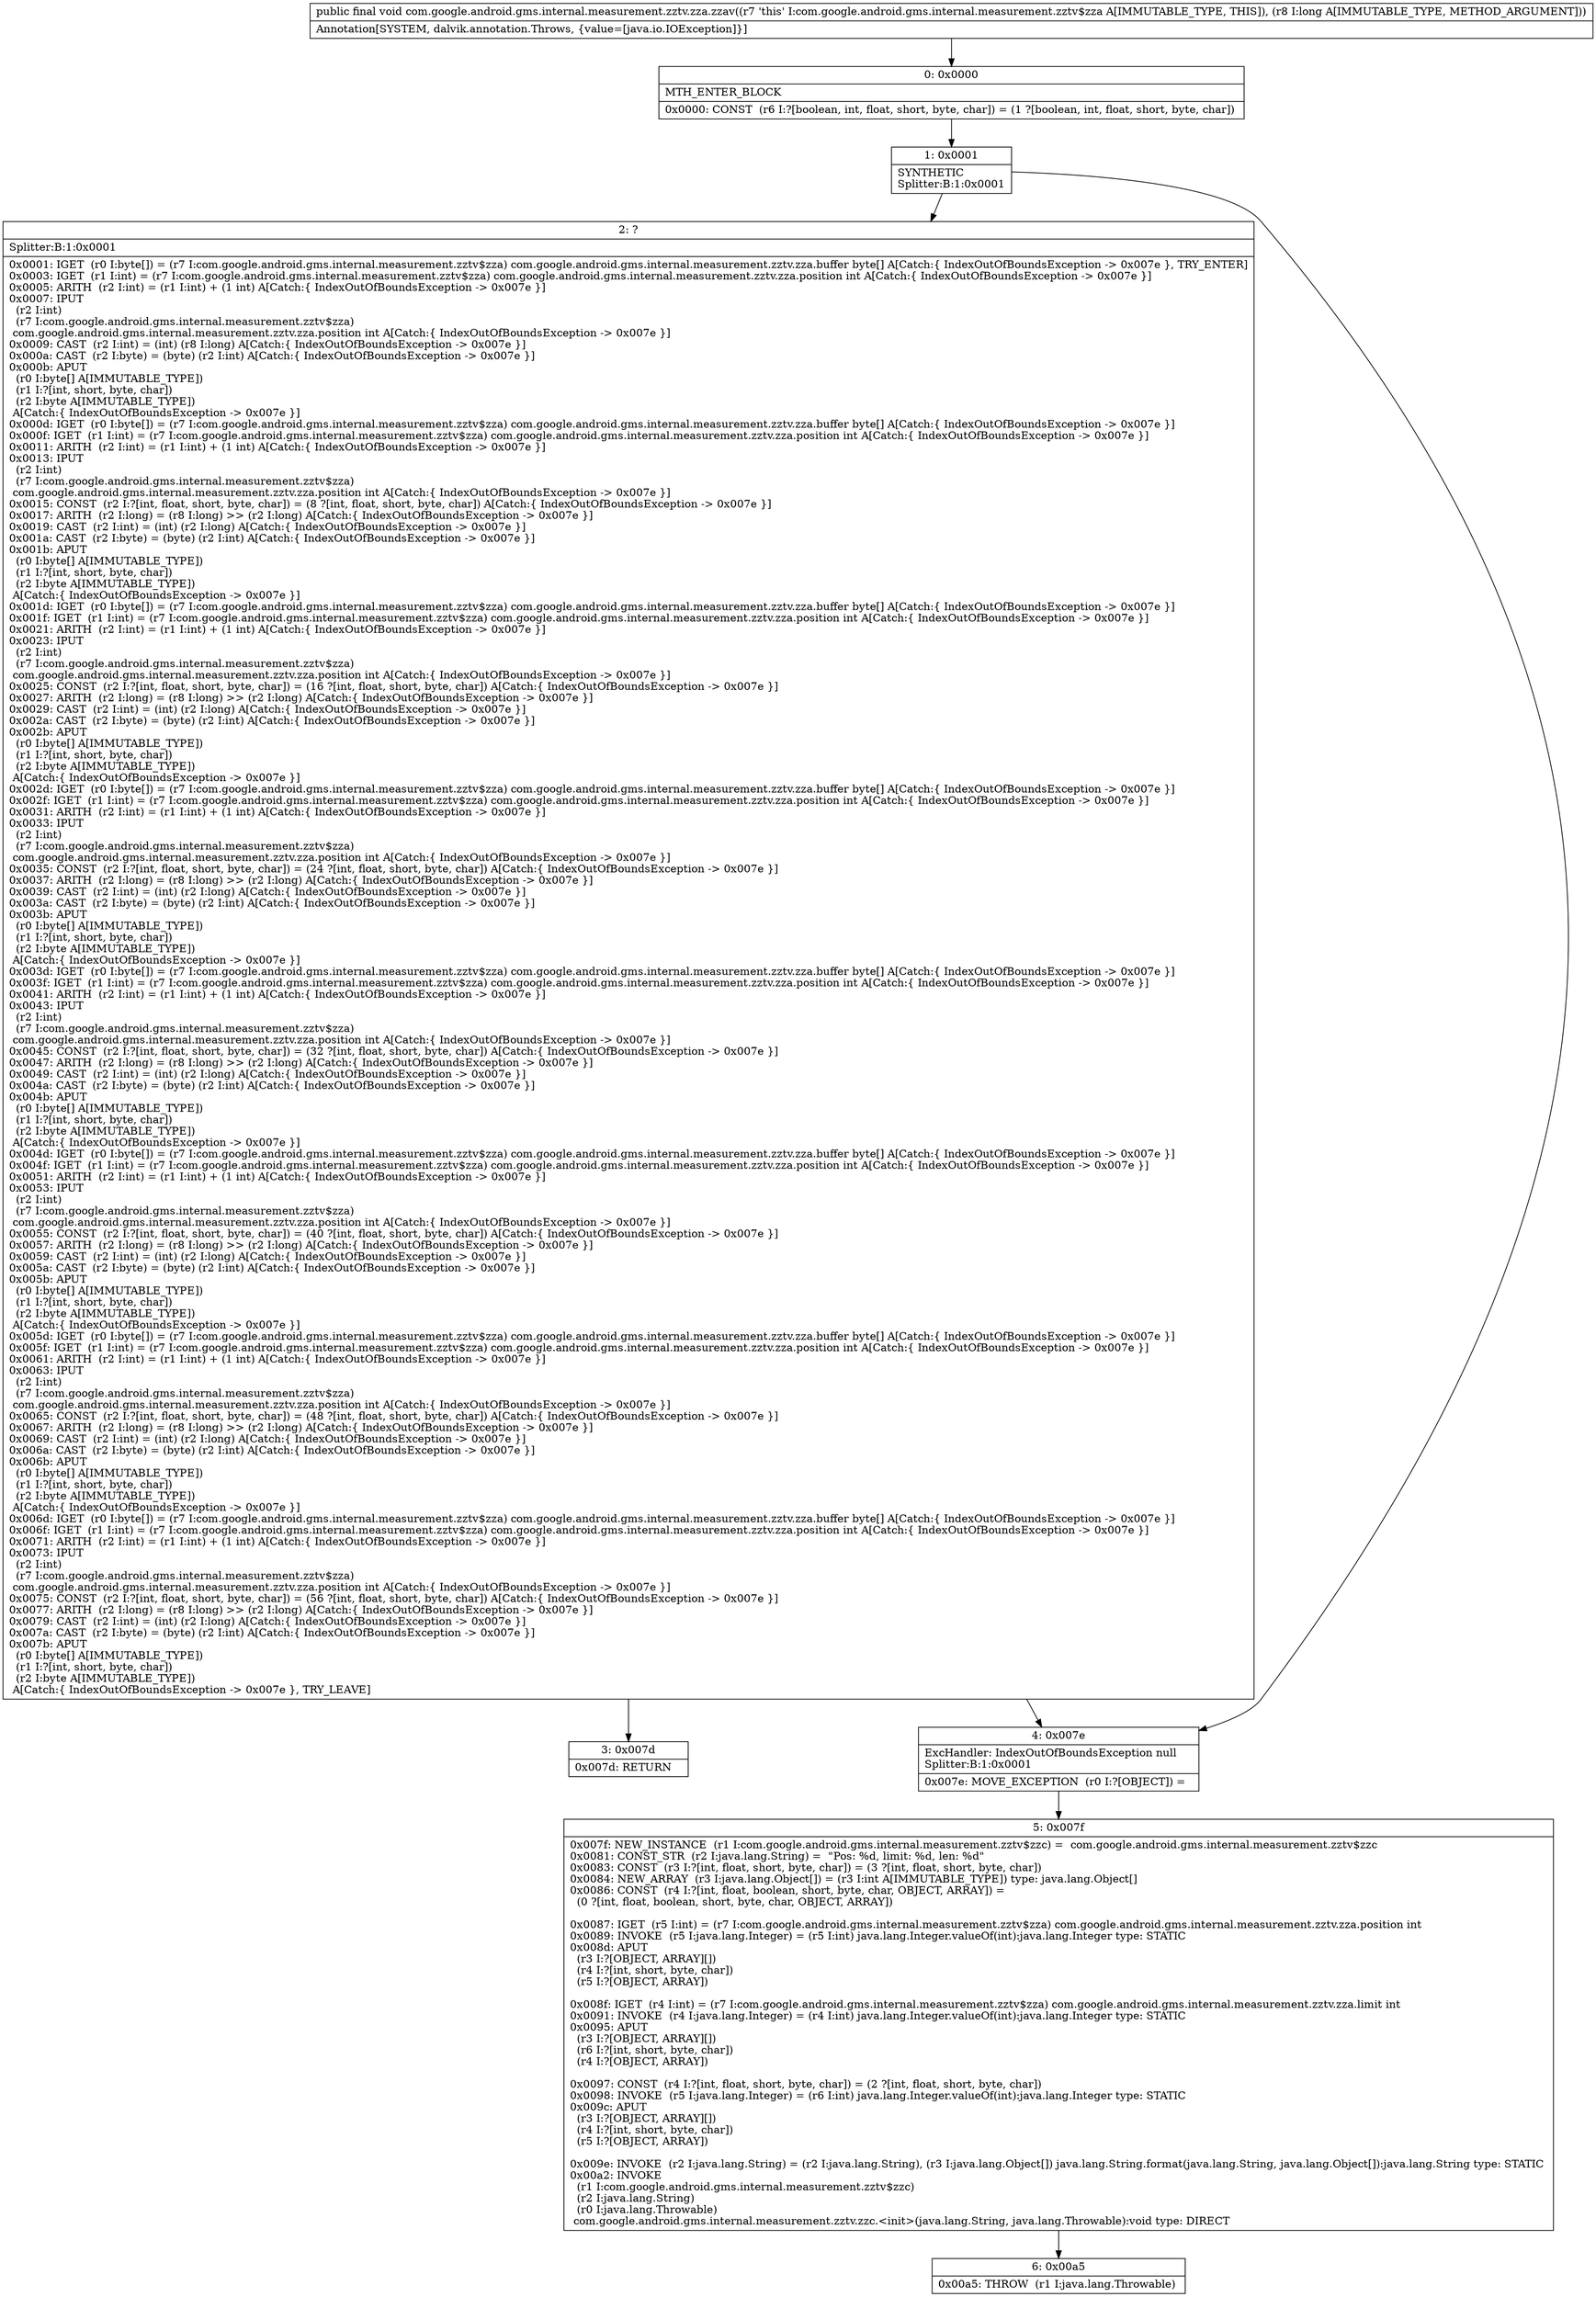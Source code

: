 digraph "CFG forcom.google.android.gms.internal.measurement.zztv.zza.zzav(J)V" {
Node_0 [shape=record,label="{0\:\ 0x0000|MTH_ENTER_BLOCK\l|0x0000: CONST  (r6 I:?[boolean, int, float, short, byte, char]) = (1 ?[boolean, int, float, short, byte, char]) \l}"];
Node_1 [shape=record,label="{1\:\ 0x0001|SYNTHETIC\lSplitter:B:1:0x0001\l}"];
Node_2 [shape=record,label="{2\:\ ?|Splitter:B:1:0x0001\l|0x0001: IGET  (r0 I:byte[]) = (r7 I:com.google.android.gms.internal.measurement.zztv$zza) com.google.android.gms.internal.measurement.zztv.zza.buffer byte[] A[Catch:\{ IndexOutOfBoundsException \-\> 0x007e \}, TRY_ENTER]\l0x0003: IGET  (r1 I:int) = (r7 I:com.google.android.gms.internal.measurement.zztv$zza) com.google.android.gms.internal.measurement.zztv.zza.position int A[Catch:\{ IndexOutOfBoundsException \-\> 0x007e \}]\l0x0005: ARITH  (r2 I:int) = (r1 I:int) + (1 int) A[Catch:\{ IndexOutOfBoundsException \-\> 0x007e \}]\l0x0007: IPUT  \l  (r2 I:int)\l  (r7 I:com.google.android.gms.internal.measurement.zztv$zza)\l com.google.android.gms.internal.measurement.zztv.zza.position int A[Catch:\{ IndexOutOfBoundsException \-\> 0x007e \}]\l0x0009: CAST  (r2 I:int) = (int) (r8 I:long) A[Catch:\{ IndexOutOfBoundsException \-\> 0x007e \}]\l0x000a: CAST  (r2 I:byte) = (byte) (r2 I:int) A[Catch:\{ IndexOutOfBoundsException \-\> 0x007e \}]\l0x000b: APUT  \l  (r0 I:byte[] A[IMMUTABLE_TYPE])\l  (r1 I:?[int, short, byte, char])\l  (r2 I:byte A[IMMUTABLE_TYPE])\l A[Catch:\{ IndexOutOfBoundsException \-\> 0x007e \}]\l0x000d: IGET  (r0 I:byte[]) = (r7 I:com.google.android.gms.internal.measurement.zztv$zza) com.google.android.gms.internal.measurement.zztv.zza.buffer byte[] A[Catch:\{ IndexOutOfBoundsException \-\> 0x007e \}]\l0x000f: IGET  (r1 I:int) = (r7 I:com.google.android.gms.internal.measurement.zztv$zza) com.google.android.gms.internal.measurement.zztv.zza.position int A[Catch:\{ IndexOutOfBoundsException \-\> 0x007e \}]\l0x0011: ARITH  (r2 I:int) = (r1 I:int) + (1 int) A[Catch:\{ IndexOutOfBoundsException \-\> 0x007e \}]\l0x0013: IPUT  \l  (r2 I:int)\l  (r7 I:com.google.android.gms.internal.measurement.zztv$zza)\l com.google.android.gms.internal.measurement.zztv.zza.position int A[Catch:\{ IndexOutOfBoundsException \-\> 0x007e \}]\l0x0015: CONST  (r2 I:?[int, float, short, byte, char]) = (8 ?[int, float, short, byte, char]) A[Catch:\{ IndexOutOfBoundsException \-\> 0x007e \}]\l0x0017: ARITH  (r2 I:long) = (r8 I:long) \>\> (r2 I:long) A[Catch:\{ IndexOutOfBoundsException \-\> 0x007e \}]\l0x0019: CAST  (r2 I:int) = (int) (r2 I:long) A[Catch:\{ IndexOutOfBoundsException \-\> 0x007e \}]\l0x001a: CAST  (r2 I:byte) = (byte) (r2 I:int) A[Catch:\{ IndexOutOfBoundsException \-\> 0x007e \}]\l0x001b: APUT  \l  (r0 I:byte[] A[IMMUTABLE_TYPE])\l  (r1 I:?[int, short, byte, char])\l  (r2 I:byte A[IMMUTABLE_TYPE])\l A[Catch:\{ IndexOutOfBoundsException \-\> 0x007e \}]\l0x001d: IGET  (r0 I:byte[]) = (r7 I:com.google.android.gms.internal.measurement.zztv$zza) com.google.android.gms.internal.measurement.zztv.zza.buffer byte[] A[Catch:\{ IndexOutOfBoundsException \-\> 0x007e \}]\l0x001f: IGET  (r1 I:int) = (r7 I:com.google.android.gms.internal.measurement.zztv$zza) com.google.android.gms.internal.measurement.zztv.zza.position int A[Catch:\{ IndexOutOfBoundsException \-\> 0x007e \}]\l0x0021: ARITH  (r2 I:int) = (r1 I:int) + (1 int) A[Catch:\{ IndexOutOfBoundsException \-\> 0x007e \}]\l0x0023: IPUT  \l  (r2 I:int)\l  (r7 I:com.google.android.gms.internal.measurement.zztv$zza)\l com.google.android.gms.internal.measurement.zztv.zza.position int A[Catch:\{ IndexOutOfBoundsException \-\> 0x007e \}]\l0x0025: CONST  (r2 I:?[int, float, short, byte, char]) = (16 ?[int, float, short, byte, char]) A[Catch:\{ IndexOutOfBoundsException \-\> 0x007e \}]\l0x0027: ARITH  (r2 I:long) = (r8 I:long) \>\> (r2 I:long) A[Catch:\{ IndexOutOfBoundsException \-\> 0x007e \}]\l0x0029: CAST  (r2 I:int) = (int) (r2 I:long) A[Catch:\{ IndexOutOfBoundsException \-\> 0x007e \}]\l0x002a: CAST  (r2 I:byte) = (byte) (r2 I:int) A[Catch:\{ IndexOutOfBoundsException \-\> 0x007e \}]\l0x002b: APUT  \l  (r0 I:byte[] A[IMMUTABLE_TYPE])\l  (r1 I:?[int, short, byte, char])\l  (r2 I:byte A[IMMUTABLE_TYPE])\l A[Catch:\{ IndexOutOfBoundsException \-\> 0x007e \}]\l0x002d: IGET  (r0 I:byte[]) = (r7 I:com.google.android.gms.internal.measurement.zztv$zza) com.google.android.gms.internal.measurement.zztv.zza.buffer byte[] A[Catch:\{ IndexOutOfBoundsException \-\> 0x007e \}]\l0x002f: IGET  (r1 I:int) = (r7 I:com.google.android.gms.internal.measurement.zztv$zza) com.google.android.gms.internal.measurement.zztv.zza.position int A[Catch:\{ IndexOutOfBoundsException \-\> 0x007e \}]\l0x0031: ARITH  (r2 I:int) = (r1 I:int) + (1 int) A[Catch:\{ IndexOutOfBoundsException \-\> 0x007e \}]\l0x0033: IPUT  \l  (r2 I:int)\l  (r7 I:com.google.android.gms.internal.measurement.zztv$zza)\l com.google.android.gms.internal.measurement.zztv.zza.position int A[Catch:\{ IndexOutOfBoundsException \-\> 0x007e \}]\l0x0035: CONST  (r2 I:?[int, float, short, byte, char]) = (24 ?[int, float, short, byte, char]) A[Catch:\{ IndexOutOfBoundsException \-\> 0x007e \}]\l0x0037: ARITH  (r2 I:long) = (r8 I:long) \>\> (r2 I:long) A[Catch:\{ IndexOutOfBoundsException \-\> 0x007e \}]\l0x0039: CAST  (r2 I:int) = (int) (r2 I:long) A[Catch:\{ IndexOutOfBoundsException \-\> 0x007e \}]\l0x003a: CAST  (r2 I:byte) = (byte) (r2 I:int) A[Catch:\{ IndexOutOfBoundsException \-\> 0x007e \}]\l0x003b: APUT  \l  (r0 I:byte[] A[IMMUTABLE_TYPE])\l  (r1 I:?[int, short, byte, char])\l  (r2 I:byte A[IMMUTABLE_TYPE])\l A[Catch:\{ IndexOutOfBoundsException \-\> 0x007e \}]\l0x003d: IGET  (r0 I:byte[]) = (r7 I:com.google.android.gms.internal.measurement.zztv$zza) com.google.android.gms.internal.measurement.zztv.zza.buffer byte[] A[Catch:\{ IndexOutOfBoundsException \-\> 0x007e \}]\l0x003f: IGET  (r1 I:int) = (r7 I:com.google.android.gms.internal.measurement.zztv$zza) com.google.android.gms.internal.measurement.zztv.zza.position int A[Catch:\{ IndexOutOfBoundsException \-\> 0x007e \}]\l0x0041: ARITH  (r2 I:int) = (r1 I:int) + (1 int) A[Catch:\{ IndexOutOfBoundsException \-\> 0x007e \}]\l0x0043: IPUT  \l  (r2 I:int)\l  (r7 I:com.google.android.gms.internal.measurement.zztv$zza)\l com.google.android.gms.internal.measurement.zztv.zza.position int A[Catch:\{ IndexOutOfBoundsException \-\> 0x007e \}]\l0x0045: CONST  (r2 I:?[int, float, short, byte, char]) = (32 ?[int, float, short, byte, char]) A[Catch:\{ IndexOutOfBoundsException \-\> 0x007e \}]\l0x0047: ARITH  (r2 I:long) = (r8 I:long) \>\> (r2 I:long) A[Catch:\{ IndexOutOfBoundsException \-\> 0x007e \}]\l0x0049: CAST  (r2 I:int) = (int) (r2 I:long) A[Catch:\{ IndexOutOfBoundsException \-\> 0x007e \}]\l0x004a: CAST  (r2 I:byte) = (byte) (r2 I:int) A[Catch:\{ IndexOutOfBoundsException \-\> 0x007e \}]\l0x004b: APUT  \l  (r0 I:byte[] A[IMMUTABLE_TYPE])\l  (r1 I:?[int, short, byte, char])\l  (r2 I:byte A[IMMUTABLE_TYPE])\l A[Catch:\{ IndexOutOfBoundsException \-\> 0x007e \}]\l0x004d: IGET  (r0 I:byte[]) = (r7 I:com.google.android.gms.internal.measurement.zztv$zza) com.google.android.gms.internal.measurement.zztv.zza.buffer byte[] A[Catch:\{ IndexOutOfBoundsException \-\> 0x007e \}]\l0x004f: IGET  (r1 I:int) = (r7 I:com.google.android.gms.internal.measurement.zztv$zza) com.google.android.gms.internal.measurement.zztv.zza.position int A[Catch:\{ IndexOutOfBoundsException \-\> 0x007e \}]\l0x0051: ARITH  (r2 I:int) = (r1 I:int) + (1 int) A[Catch:\{ IndexOutOfBoundsException \-\> 0x007e \}]\l0x0053: IPUT  \l  (r2 I:int)\l  (r7 I:com.google.android.gms.internal.measurement.zztv$zza)\l com.google.android.gms.internal.measurement.zztv.zza.position int A[Catch:\{ IndexOutOfBoundsException \-\> 0x007e \}]\l0x0055: CONST  (r2 I:?[int, float, short, byte, char]) = (40 ?[int, float, short, byte, char]) A[Catch:\{ IndexOutOfBoundsException \-\> 0x007e \}]\l0x0057: ARITH  (r2 I:long) = (r8 I:long) \>\> (r2 I:long) A[Catch:\{ IndexOutOfBoundsException \-\> 0x007e \}]\l0x0059: CAST  (r2 I:int) = (int) (r2 I:long) A[Catch:\{ IndexOutOfBoundsException \-\> 0x007e \}]\l0x005a: CAST  (r2 I:byte) = (byte) (r2 I:int) A[Catch:\{ IndexOutOfBoundsException \-\> 0x007e \}]\l0x005b: APUT  \l  (r0 I:byte[] A[IMMUTABLE_TYPE])\l  (r1 I:?[int, short, byte, char])\l  (r2 I:byte A[IMMUTABLE_TYPE])\l A[Catch:\{ IndexOutOfBoundsException \-\> 0x007e \}]\l0x005d: IGET  (r0 I:byte[]) = (r7 I:com.google.android.gms.internal.measurement.zztv$zza) com.google.android.gms.internal.measurement.zztv.zza.buffer byte[] A[Catch:\{ IndexOutOfBoundsException \-\> 0x007e \}]\l0x005f: IGET  (r1 I:int) = (r7 I:com.google.android.gms.internal.measurement.zztv$zza) com.google.android.gms.internal.measurement.zztv.zza.position int A[Catch:\{ IndexOutOfBoundsException \-\> 0x007e \}]\l0x0061: ARITH  (r2 I:int) = (r1 I:int) + (1 int) A[Catch:\{ IndexOutOfBoundsException \-\> 0x007e \}]\l0x0063: IPUT  \l  (r2 I:int)\l  (r7 I:com.google.android.gms.internal.measurement.zztv$zza)\l com.google.android.gms.internal.measurement.zztv.zza.position int A[Catch:\{ IndexOutOfBoundsException \-\> 0x007e \}]\l0x0065: CONST  (r2 I:?[int, float, short, byte, char]) = (48 ?[int, float, short, byte, char]) A[Catch:\{ IndexOutOfBoundsException \-\> 0x007e \}]\l0x0067: ARITH  (r2 I:long) = (r8 I:long) \>\> (r2 I:long) A[Catch:\{ IndexOutOfBoundsException \-\> 0x007e \}]\l0x0069: CAST  (r2 I:int) = (int) (r2 I:long) A[Catch:\{ IndexOutOfBoundsException \-\> 0x007e \}]\l0x006a: CAST  (r2 I:byte) = (byte) (r2 I:int) A[Catch:\{ IndexOutOfBoundsException \-\> 0x007e \}]\l0x006b: APUT  \l  (r0 I:byte[] A[IMMUTABLE_TYPE])\l  (r1 I:?[int, short, byte, char])\l  (r2 I:byte A[IMMUTABLE_TYPE])\l A[Catch:\{ IndexOutOfBoundsException \-\> 0x007e \}]\l0x006d: IGET  (r0 I:byte[]) = (r7 I:com.google.android.gms.internal.measurement.zztv$zza) com.google.android.gms.internal.measurement.zztv.zza.buffer byte[] A[Catch:\{ IndexOutOfBoundsException \-\> 0x007e \}]\l0x006f: IGET  (r1 I:int) = (r7 I:com.google.android.gms.internal.measurement.zztv$zza) com.google.android.gms.internal.measurement.zztv.zza.position int A[Catch:\{ IndexOutOfBoundsException \-\> 0x007e \}]\l0x0071: ARITH  (r2 I:int) = (r1 I:int) + (1 int) A[Catch:\{ IndexOutOfBoundsException \-\> 0x007e \}]\l0x0073: IPUT  \l  (r2 I:int)\l  (r7 I:com.google.android.gms.internal.measurement.zztv$zza)\l com.google.android.gms.internal.measurement.zztv.zza.position int A[Catch:\{ IndexOutOfBoundsException \-\> 0x007e \}]\l0x0075: CONST  (r2 I:?[int, float, short, byte, char]) = (56 ?[int, float, short, byte, char]) A[Catch:\{ IndexOutOfBoundsException \-\> 0x007e \}]\l0x0077: ARITH  (r2 I:long) = (r8 I:long) \>\> (r2 I:long) A[Catch:\{ IndexOutOfBoundsException \-\> 0x007e \}]\l0x0079: CAST  (r2 I:int) = (int) (r2 I:long) A[Catch:\{ IndexOutOfBoundsException \-\> 0x007e \}]\l0x007a: CAST  (r2 I:byte) = (byte) (r2 I:int) A[Catch:\{ IndexOutOfBoundsException \-\> 0x007e \}]\l0x007b: APUT  \l  (r0 I:byte[] A[IMMUTABLE_TYPE])\l  (r1 I:?[int, short, byte, char])\l  (r2 I:byte A[IMMUTABLE_TYPE])\l A[Catch:\{ IndexOutOfBoundsException \-\> 0x007e \}, TRY_LEAVE]\l}"];
Node_3 [shape=record,label="{3\:\ 0x007d|0x007d: RETURN   \l}"];
Node_4 [shape=record,label="{4\:\ 0x007e|ExcHandler: IndexOutOfBoundsException null\lSplitter:B:1:0x0001\l|0x007e: MOVE_EXCEPTION  (r0 I:?[OBJECT]) =  \l}"];
Node_5 [shape=record,label="{5\:\ 0x007f|0x007f: NEW_INSTANCE  (r1 I:com.google.android.gms.internal.measurement.zztv$zzc) =  com.google.android.gms.internal.measurement.zztv$zzc \l0x0081: CONST_STR  (r2 I:java.lang.String) =  \"Pos: %d, limit: %d, len: %d\" \l0x0083: CONST  (r3 I:?[int, float, short, byte, char]) = (3 ?[int, float, short, byte, char]) \l0x0084: NEW_ARRAY  (r3 I:java.lang.Object[]) = (r3 I:int A[IMMUTABLE_TYPE]) type: java.lang.Object[] \l0x0086: CONST  (r4 I:?[int, float, boolean, short, byte, char, OBJECT, ARRAY]) = \l  (0 ?[int, float, boolean, short, byte, char, OBJECT, ARRAY])\l \l0x0087: IGET  (r5 I:int) = (r7 I:com.google.android.gms.internal.measurement.zztv$zza) com.google.android.gms.internal.measurement.zztv.zza.position int \l0x0089: INVOKE  (r5 I:java.lang.Integer) = (r5 I:int) java.lang.Integer.valueOf(int):java.lang.Integer type: STATIC \l0x008d: APUT  \l  (r3 I:?[OBJECT, ARRAY][])\l  (r4 I:?[int, short, byte, char])\l  (r5 I:?[OBJECT, ARRAY])\l \l0x008f: IGET  (r4 I:int) = (r7 I:com.google.android.gms.internal.measurement.zztv$zza) com.google.android.gms.internal.measurement.zztv.zza.limit int \l0x0091: INVOKE  (r4 I:java.lang.Integer) = (r4 I:int) java.lang.Integer.valueOf(int):java.lang.Integer type: STATIC \l0x0095: APUT  \l  (r3 I:?[OBJECT, ARRAY][])\l  (r6 I:?[int, short, byte, char])\l  (r4 I:?[OBJECT, ARRAY])\l \l0x0097: CONST  (r4 I:?[int, float, short, byte, char]) = (2 ?[int, float, short, byte, char]) \l0x0098: INVOKE  (r5 I:java.lang.Integer) = (r6 I:int) java.lang.Integer.valueOf(int):java.lang.Integer type: STATIC \l0x009c: APUT  \l  (r3 I:?[OBJECT, ARRAY][])\l  (r4 I:?[int, short, byte, char])\l  (r5 I:?[OBJECT, ARRAY])\l \l0x009e: INVOKE  (r2 I:java.lang.String) = (r2 I:java.lang.String), (r3 I:java.lang.Object[]) java.lang.String.format(java.lang.String, java.lang.Object[]):java.lang.String type: STATIC \l0x00a2: INVOKE  \l  (r1 I:com.google.android.gms.internal.measurement.zztv$zzc)\l  (r2 I:java.lang.String)\l  (r0 I:java.lang.Throwable)\l com.google.android.gms.internal.measurement.zztv.zzc.\<init\>(java.lang.String, java.lang.Throwable):void type: DIRECT \l}"];
Node_6 [shape=record,label="{6\:\ 0x00a5|0x00a5: THROW  (r1 I:java.lang.Throwable) \l}"];
MethodNode[shape=record,label="{public final void com.google.android.gms.internal.measurement.zztv.zza.zzav((r7 'this' I:com.google.android.gms.internal.measurement.zztv$zza A[IMMUTABLE_TYPE, THIS]), (r8 I:long A[IMMUTABLE_TYPE, METHOD_ARGUMENT]))  | Annotation[SYSTEM, dalvik.annotation.Throws, \{value=[java.io.IOException]\}]\l}"];
MethodNode -> Node_0;
Node_0 -> Node_1;
Node_1 -> Node_2;
Node_1 -> Node_4;
Node_2 -> Node_3;
Node_2 -> Node_4;
Node_4 -> Node_5;
Node_5 -> Node_6;
}

